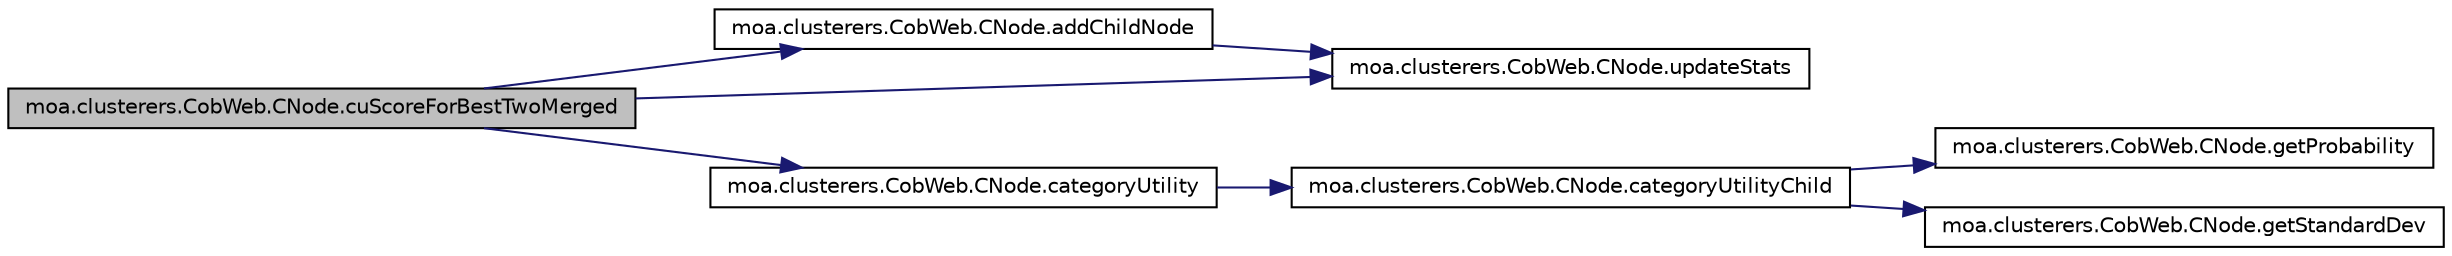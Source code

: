 digraph G
{
  edge [fontname="Helvetica",fontsize="10",labelfontname="Helvetica",labelfontsize="10"];
  node [fontname="Helvetica",fontsize="10",shape=record];
  rankdir=LR;
  Node1 [label="moa.clusterers.CobWeb.CNode.cuScoreForBestTwoMerged",height=0.2,width=0.4,color="black", fillcolor="grey75", style="filled" fontcolor="black"];
  Node1 -> Node2 [color="midnightblue",fontsize="10",style="solid",fontname="Helvetica"];
  Node2 [label="moa.clusterers.CobWeb.CNode.addChildNode",height=0.2,width=0.4,color="black", fillcolor="white", style="filled",URL="$classmoa_1_1clusterers_1_1CobWeb_1_1CNode.html#ab622a2cdd76b0906f833c6588bea3589",tooltip="Adds the supplied node as a child of this node."];
  Node2 -> Node3 [color="midnightblue",fontsize="10",style="solid",fontname="Helvetica"];
  Node3 [label="moa.clusterers.CobWeb.CNode.updateStats",height=0.2,width=0.4,color="black", fillcolor="white", style="filled",URL="$classmoa_1_1clusterers_1_1CobWeb_1_1CNode.html#a2ef34081a4e43e1b2357d274bffdf1ed",tooltip="Update attribute stats using the supplied instance."];
  Node1 -> Node4 [color="midnightblue",fontsize="10",style="solid",fontname="Helvetica"];
  Node4 [label="moa.clusterers.CobWeb.CNode.categoryUtility",height=0.2,width=0.4,color="black", fillcolor="white", style="filled",URL="$classmoa_1_1clusterers_1_1CobWeb_1_1CNode.html#ac9d70a69c0d7bdb3f288661ab5be717c",tooltip="Computes the utility of all children with respect to this node."];
  Node4 -> Node5 [color="midnightblue",fontsize="10",style="solid",fontname="Helvetica"];
  Node5 [label="moa.clusterers.CobWeb.CNode.categoryUtilityChild",height=0.2,width=0.4,color="black", fillcolor="white", style="filled",URL="$classmoa_1_1clusterers_1_1CobWeb_1_1CNode.html#a9facbcf508d70e5a4703a3c65b657418",tooltip="Computes the utility of a single child with respect to this node."];
  Node5 -> Node6 [color="midnightblue",fontsize="10",style="solid",fontname="Helvetica"];
  Node6 [label="moa.clusterers.CobWeb.CNode.getProbability",height=0.2,width=0.4,color="black", fillcolor="white", style="filled",URL="$classmoa_1_1clusterers_1_1CobWeb_1_1CNode.html#a30e14809f5d886785902c21fe09f3e15",tooltip="Returns the probability of a value of a nominal attribute in this node."];
  Node5 -> Node7 [color="midnightblue",fontsize="10",style="solid",fontname="Helvetica"];
  Node7 [label="moa.clusterers.CobWeb.CNode.getStandardDev",height=0.2,width=0.4,color="black", fillcolor="white", style="filled",URL="$classmoa_1_1clusterers_1_1CobWeb_1_1CNode.html#a944814e081b8680b56aed2073ab809c7",tooltip="Returns the standard deviation of a numeric attribute."];
  Node1 -> Node3 [color="midnightblue",fontsize="10",style="solid",fontname="Helvetica"];
}
